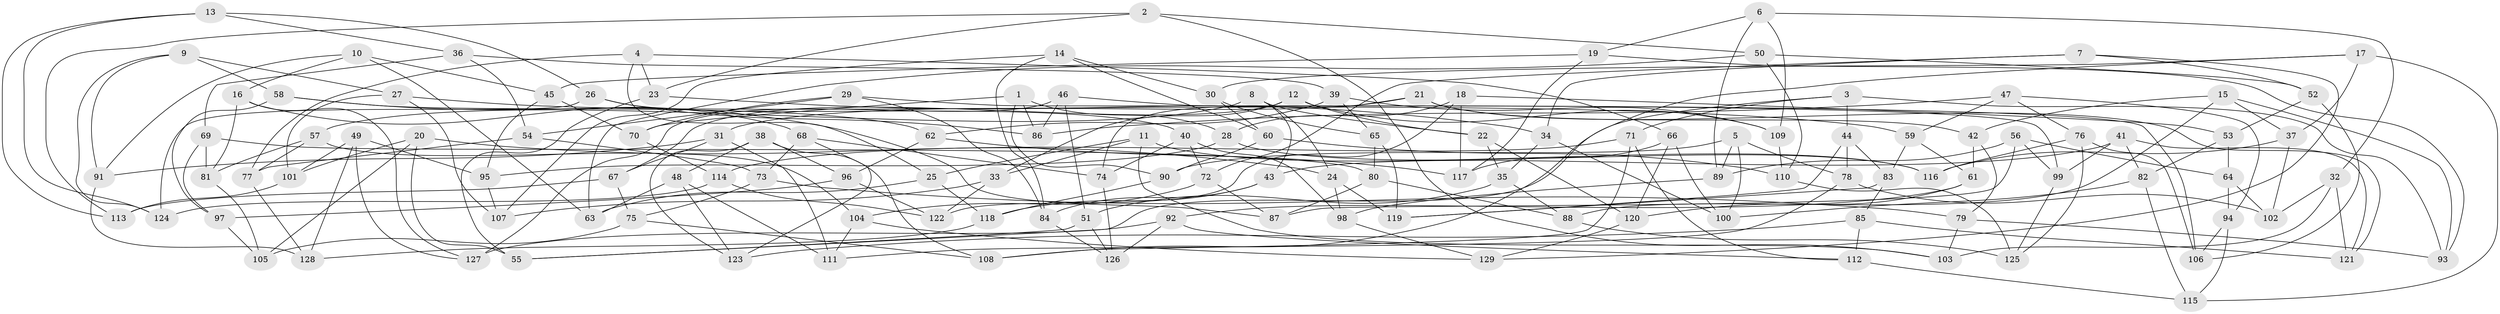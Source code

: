 // coarse degree distribution, {13: 0.03125, 6: 0.328125, 11: 0.03125, 4: 0.390625, 12: 0.03125, 7: 0.03125, 3: 0.046875, 10: 0.03125, 8: 0.03125, 5: 0.046875}
// Generated by graph-tools (version 1.1) at 2025/20/03/04/25 18:20:41]
// undirected, 129 vertices, 258 edges
graph export_dot {
graph [start="1"]
  node [color=gray90,style=filled];
  1;
  2;
  3;
  4;
  5;
  6;
  7;
  8;
  9;
  10;
  11;
  12;
  13;
  14;
  15;
  16;
  17;
  18;
  19;
  20;
  21;
  22;
  23;
  24;
  25;
  26;
  27;
  28;
  29;
  30;
  31;
  32;
  33;
  34;
  35;
  36;
  37;
  38;
  39;
  40;
  41;
  42;
  43;
  44;
  45;
  46;
  47;
  48;
  49;
  50;
  51;
  52;
  53;
  54;
  55;
  56;
  57;
  58;
  59;
  60;
  61;
  62;
  63;
  64;
  65;
  66;
  67;
  68;
  69;
  70;
  71;
  72;
  73;
  74;
  75;
  76;
  77;
  78;
  79;
  80;
  81;
  82;
  83;
  84;
  85;
  86;
  87;
  88;
  89;
  90;
  91;
  92;
  93;
  94;
  95;
  96;
  97;
  98;
  99;
  100;
  101;
  102;
  103;
  104;
  105;
  106;
  107;
  108;
  109;
  110;
  111;
  112;
  113;
  114;
  115;
  116;
  117;
  118;
  119;
  120;
  121;
  122;
  123;
  124;
  125;
  126;
  127;
  128;
  129;
  1 -- 86;
  1 -- 28;
  1 -- 90;
  1 -- 70;
  2 -- 23;
  2 -- 50;
  2 -- 113;
  2 -- 103;
  3 -- 71;
  3 -- 55;
  3 -- 93;
  3 -- 44;
  4 -- 23;
  4 -- 66;
  4 -- 25;
  4 -- 77;
  5 -- 100;
  5 -- 89;
  5 -- 78;
  5 -- 90;
  6 -- 89;
  6 -- 109;
  6 -- 19;
  6 -- 32;
  7 -- 34;
  7 -- 72;
  7 -- 52;
  7 -- 129;
  8 -- 57;
  8 -- 22;
  8 -- 43;
  8 -- 24;
  9 -- 27;
  9 -- 124;
  9 -- 58;
  9 -- 91;
  10 -- 16;
  10 -- 91;
  10 -- 45;
  10 -- 63;
  11 -- 25;
  11 -- 33;
  11 -- 116;
  11 -- 103;
  12 -- 33;
  12 -- 22;
  12 -- 109;
  12 -- 67;
  13 -- 26;
  13 -- 124;
  13 -- 113;
  13 -- 36;
  14 -- 107;
  14 -- 84;
  14 -- 30;
  14 -- 60;
  15 -- 88;
  15 -- 42;
  15 -- 93;
  15 -- 37;
  16 -- 81;
  16 -- 68;
  16 -- 127;
  17 -- 115;
  17 -- 37;
  17 -- 108;
  17 -- 30;
  18 -- 117;
  18 -- 28;
  18 -- 53;
  18 -- 122;
  19 -- 117;
  19 -- 45;
  19 -- 93;
  20 -- 105;
  20 -- 101;
  20 -- 55;
  20 -- 24;
  21 -- 31;
  21 -- 121;
  21 -- 42;
  21 -- 74;
  22 -- 120;
  22 -- 35;
  23 -- 34;
  23 -- 55;
  24 -- 119;
  24 -- 98;
  25 -- 118;
  25 -- 63;
  26 -- 124;
  26 -- 86;
  26 -- 40;
  27 -- 59;
  27 -- 101;
  27 -- 107;
  28 -- 95;
  28 -- 116;
  29 -- 106;
  29 -- 70;
  29 -- 54;
  29 -- 84;
  30 -- 65;
  30 -- 60;
  31 -- 91;
  31 -- 67;
  31 -- 111;
  32 -- 121;
  32 -- 103;
  32 -- 102;
  33 -- 122;
  33 -- 107;
  34 -- 100;
  34 -- 35;
  35 -- 88;
  35 -- 51;
  36 -- 39;
  36 -- 54;
  36 -- 69;
  37 -- 102;
  37 -- 116;
  38 -- 48;
  38 -- 123;
  38 -- 96;
  38 -- 108;
  39 -- 62;
  39 -- 109;
  39 -- 65;
  40 -- 74;
  40 -- 72;
  40 -- 98;
  41 -- 99;
  41 -- 43;
  41 -- 121;
  41 -- 82;
  42 -- 79;
  42 -- 61;
  43 -- 118;
  43 -- 84;
  44 -- 83;
  44 -- 119;
  44 -- 78;
  45 -- 95;
  45 -- 70;
  46 -- 51;
  46 -- 99;
  46 -- 127;
  46 -- 86;
  47 -- 86;
  47 -- 59;
  47 -- 76;
  47 -- 94;
  48 -- 111;
  48 -- 123;
  48 -- 63;
  49 -- 95;
  49 -- 127;
  49 -- 101;
  49 -- 128;
  50 -- 63;
  50 -- 110;
  50 -- 52;
  51 -- 126;
  51 -- 55;
  52 -- 53;
  52 -- 106;
  53 -- 64;
  53 -- 82;
  54 -- 77;
  54 -- 73;
  56 -- 87;
  56 -- 64;
  56 -- 99;
  56 -- 89;
  57 -- 77;
  57 -- 81;
  57 -- 104;
  58 -- 97;
  58 -- 87;
  58 -- 62;
  59 -- 83;
  59 -- 61;
  60 -- 90;
  60 -- 110;
  61 -- 92;
  61 -- 120;
  62 -- 96;
  62 -- 117;
  64 -- 102;
  64 -- 94;
  65 -- 119;
  65 -- 80;
  66 -- 100;
  66 -- 120;
  66 -- 117;
  67 -- 113;
  67 -- 75;
  68 -- 73;
  68 -- 123;
  68 -- 74;
  69 -- 80;
  69 -- 81;
  69 -- 97;
  70 -- 114;
  71 -- 112;
  71 -- 114;
  71 -- 108;
  72 -- 87;
  72 -- 104;
  73 -- 75;
  73 -- 79;
  74 -- 126;
  75 -- 105;
  75 -- 108;
  76 -- 106;
  76 -- 116;
  76 -- 125;
  77 -- 128;
  78 -- 102;
  78 -- 111;
  79 -- 93;
  79 -- 103;
  80 -- 88;
  80 -- 87;
  81 -- 105;
  82 -- 115;
  82 -- 100;
  83 -- 119;
  83 -- 85;
  84 -- 126;
  85 -- 112;
  85 -- 121;
  85 -- 123;
  88 -- 125;
  89 -- 98;
  90 -- 118;
  91 -- 128;
  92 -- 112;
  92 -- 127;
  92 -- 126;
  94 -- 106;
  94 -- 115;
  95 -- 107;
  96 -- 122;
  96 -- 97;
  97 -- 105;
  98 -- 129;
  99 -- 125;
  101 -- 113;
  104 -- 129;
  104 -- 111;
  109 -- 110;
  110 -- 125;
  112 -- 115;
  114 -- 124;
  114 -- 122;
  118 -- 128;
  120 -- 129;
}
